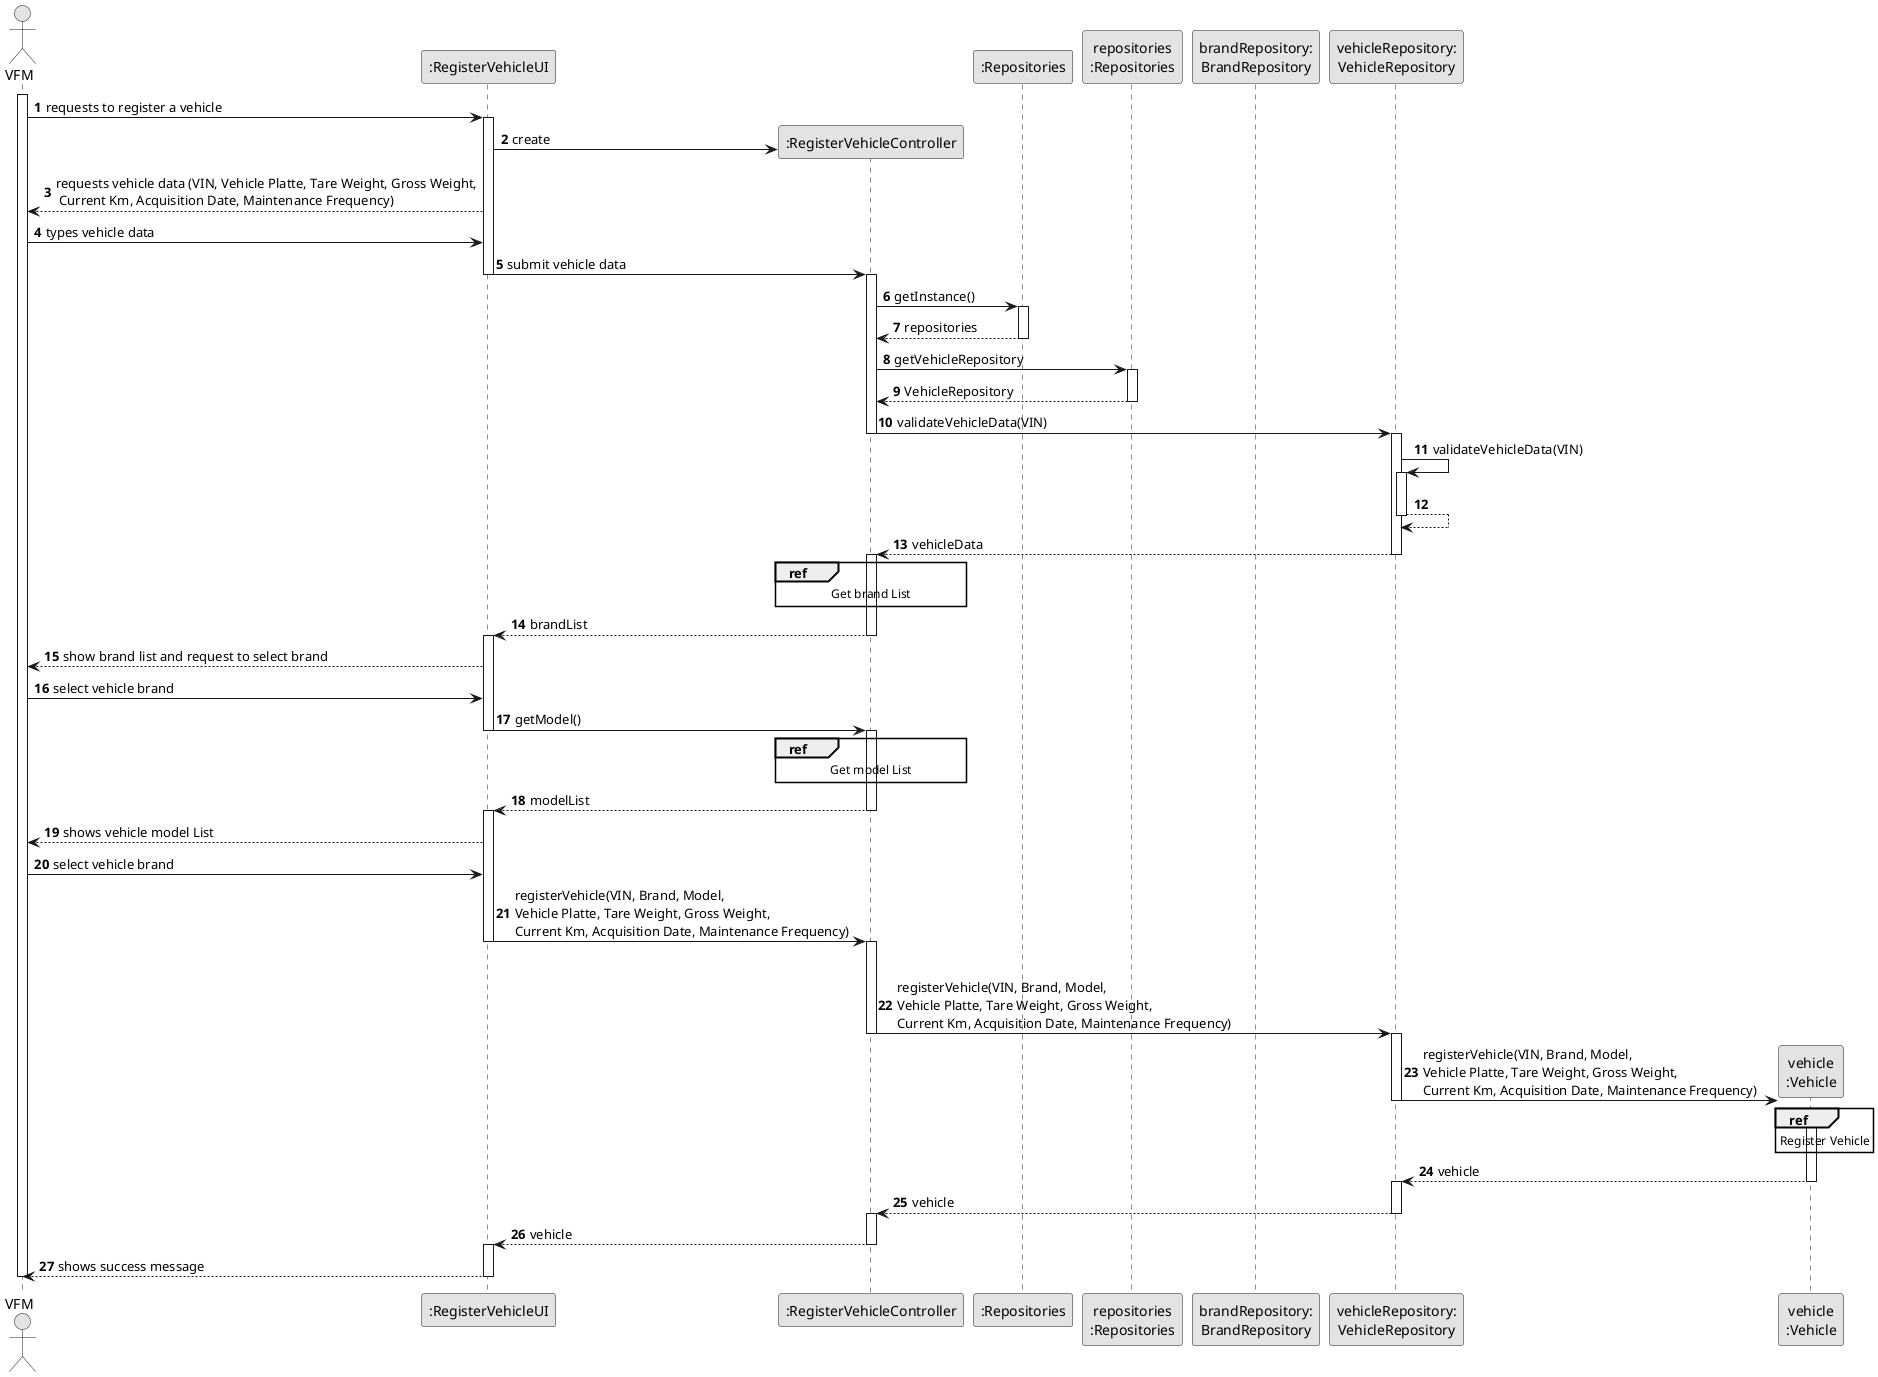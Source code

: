 @startuml
skinparam monochrome true
skinparam packageStyle rectangle
skinparam shadowing false


autonumber

'hide footbox
actor "VFM" as VFM
participant ":RegisterVehicleUI" as UI
participant ":RegisterVehicleController" as CTRL
participant ":Repositories" as RepositorySingleton
participant "repositories\n:Repositories" as PLAT
participant "brandRepository:\nBrandRepository" as BrandRepository
participant "vehicleRepository:\nVehicleRepository" as VehicleRepository
participant "vehicle\n:Vehicle" as VEI

activate VFM

    VFM -> UI : requests to register a vehicle
    activate UI

        UI -> CTRL** : create

        UI --> VFM : requests vehicle data (VIN, Vehicle Platte, Tare Weight, Gross Weight,\n Current Km, Acquisition Date, Maintenance Frequency)

    VFM -> UI : types vehicle data

        UI -> CTRL : submit vehicle data
        deactivate UI
        activate CTRL

            CTRL -> RepositorySingleton: getInstance()
            activate RepositorySingleton

            RepositorySingleton --> CTRL: repositories
            deactivate RepositorySingleton

            CTRL -> PLAT: getVehicleRepository
            activate PLAT

            PLAT --> CTRL: VehicleRepository
            deactivate PLAT

            CTRL -> VehicleRepository : validateVehicleData(VIN)
            deactivate CTRL
            activate VehicleRepository

            VehicleRepository -> VehicleRepository: validateVehicleData(VIN)
            activate VehicleRepository

            VehicleRepository --> VehicleRepository
            deactivate VehicleRepository

            VehicleRepository --> CTRL : vehicleData
            deactivate VehicleRepository
            activate CTRL




            ref over CTRL
                                            Get brand List
                                        end ref

            CTRL --> UI: brandList
            deactivate CTRL
            activate UI



    UI --> VFM : show brand list and request to select brand

    VFM -> UI : select vehicle brand

    UI -> CTRL : getModel()
    deactivate UI
    activate CTRL

        ref over CTRL
                                            Get model List
                                        end ref



    CTRL --> UI: modelList
    deactivate CTRL
    activate UI


    UI --> VFM : shows vehicle model List



    VFM -> UI : select vehicle brand

        UI -> CTRL : registerVehicle(VIN, Brand, Model, \nVehicle Platte, Tare Weight, Gross Weight, \nCurrent Km, Acquisition Date, Maintenance Frequency)
        deactivate UI
        activate CTRL

            |||
            CTRL -> VehicleRepository : registerVehicle(VIN, Brand, Model, \nVehicle Platte, Tare Weight, Gross Weight, \nCurrent Km, Acquisition Date, Maintenance Frequency)
            deactivate CTRL
            activate VehicleRepository

                VehicleRepository -> VEI **: registerVehicle(VIN, Brand, Model, \nVehicle Platte, Tare Weight, Gross Weight, \nCurrent Km, Acquisition Date, Maintenance Frequency)
                deactivate VehicleRepository
                activate VEI

                        ref over VEI
                                                                    Register Vehicle
                                                                end ref


                 VEI --> VehicleRepository: vehicle
                                deactivate VEI

                activate VehicleRepository

            VehicleRepository --> CTRL: vehicle
            deactivate VehicleRepository
            activate CTRL

            CTRL --> UI: vehicle
            deactivate CTRL

activate UI

        UI --> VFM : shows success message
    deactivate UI

deactivate VFM

@enduml
